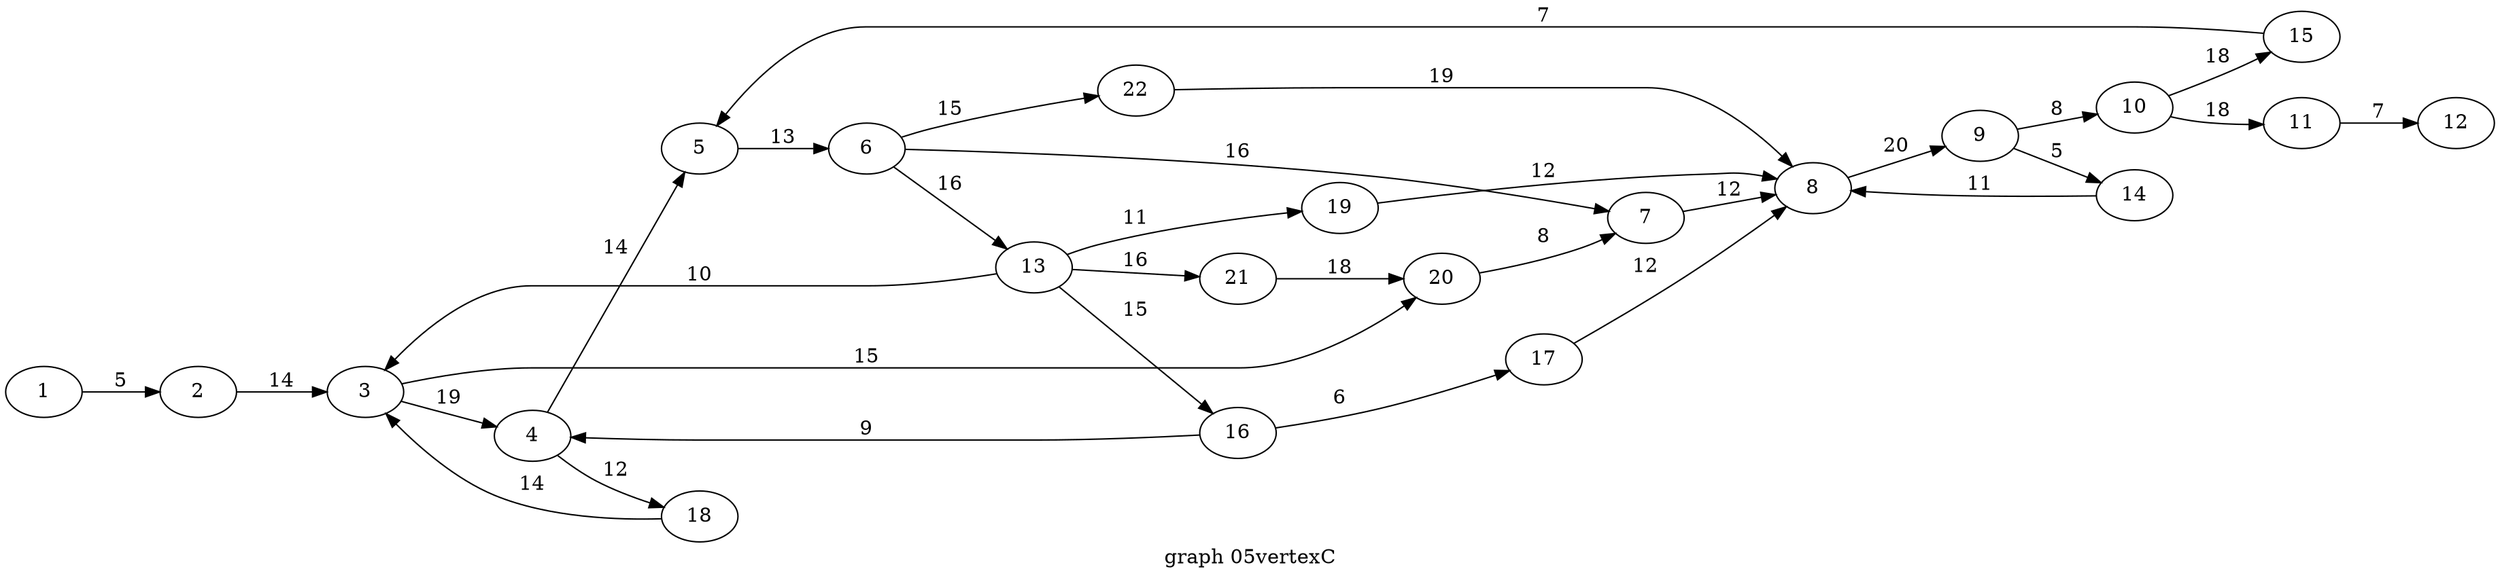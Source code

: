digraph g{

rankdir = LR

1 -> 2 [label = " 5 "];
2 -> 3 [label = " 14 "];
3 -> 4 [label = " 19 "];
4 -> 5 [label = " 14 "];
5 -> 6 [label = " 13 "];
6 -> 7 [label = " 16 "];
7 -> 8 [label = " 12 "];
8 -> 9 [label = " 20 "];
9 -> 10 [label = " 8 "];
10 -> 11 [label = " 18 "];
11 -> 12 [label = " 7 "];
6 -> 13 [label = " 16 "];
13 -> 3 [label = " 10 "];
9 -> 14 [label = " 5 "];
14 -> 8 [label = " 11 "];
10 -> 15 [label = " 18 "];
15 -> 5 [label = " 7 "];
13 -> 16 [label = " 15 "];
16 -> 4 [label = " 9 "];
16 -> 17 [label = " 6 "];
17 -> 8 [label = " 12 "];
4 -> 18 [label = " 12 "];
18 -> 3 [label = " 14 "];
13 -> 19 [label = " 11 "];
19 -> 8 [label = " 12 "];
3 -> 20 [label = " 15 "];
20 -> 7 [label = " 8 "];
13 -> 21 [label = " 16 "];
21 -> 20 [label = " 18 "];
6 -> 22 [label = " 15 "];
22 -> 8 [label = " 19 "];

label = "graph 05vertexC"
}